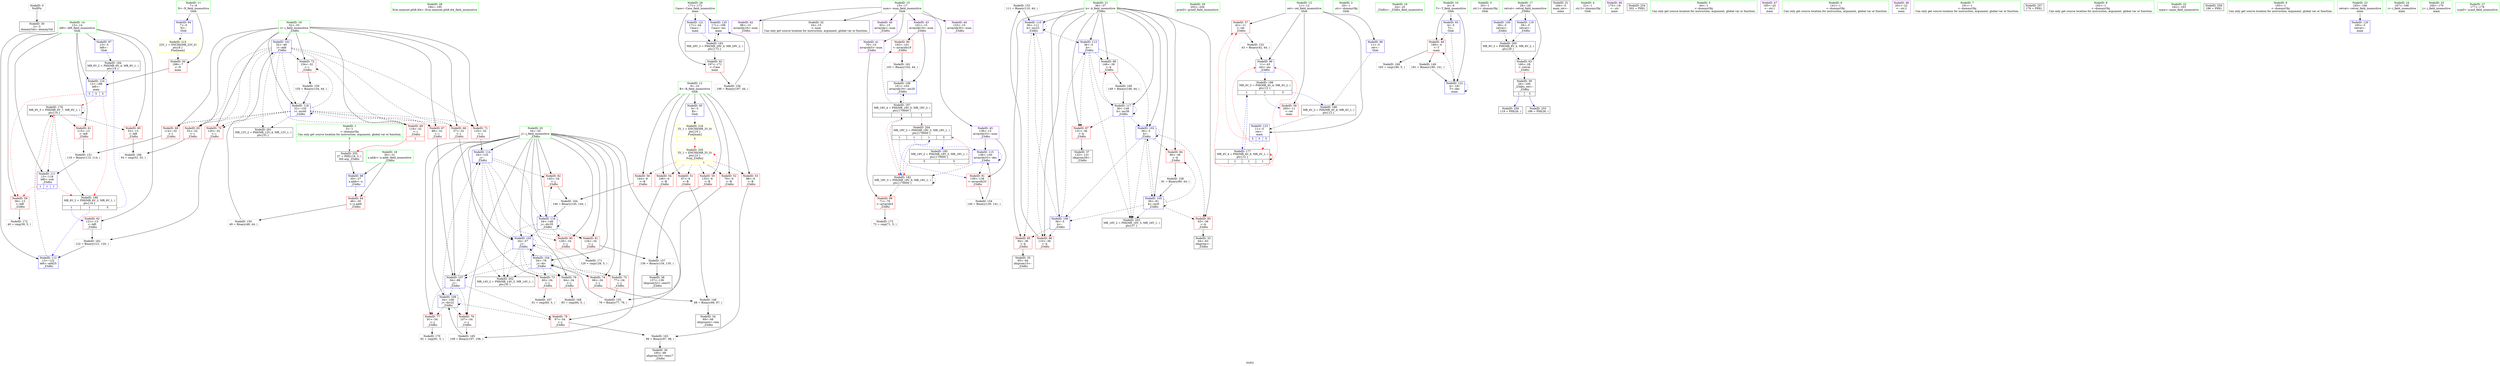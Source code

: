 digraph "SVFG" {
	label="SVFG";

	Node0x56070aef4350 [shape=record,color=grey,label="{NodeID: 0\nNullPtr}"];
	Node0x56070aef4350 -> Node0x56070af11aa0[style=solid];
	Node0x56070af12ad0 [shape=record,color=blue,label="{NodeID: 97\n13\<--5\nleft\<--\nGlob }"];
	Node0x56070af12ad0 -> Node0x56070af25ab0[style=dashed];
	Node0x56070af10c50 [shape=record,color=green,label="{NodeID: 14\n13\<--14\nleft\<--left_field_insensitive\nGlob }"];
	Node0x56070af10c50 -> Node0x56070af142b0[style=solid];
	Node0x56070af10c50 -> Node0x56070af14380[style=solid];
	Node0x56070af10c50 -> Node0x56070af14450[style=solid];
	Node0x56070af10c50 -> Node0x56070af14520[style=solid];
	Node0x56070af10c50 -> Node0x56070af12ad0[style=solid];
	Node0x56070af10c50 -> Node0x56070af17610[style=solid];
	Node0x56070af10c50 -> Node0x56070af176e0[style=solid];
	Node0x56070af10c50 -> Node0x56070af180a0[style=solid];
	Node0x56070af17610 [shape=record,color=blue,label="{NodeID: 111\n13\<--116\nleft\<--sub\n_Z3dfsi\n|{<s0>1|<s1>1|<s2>1}}"];
	Node0x56070af17610:s0 -> Node0x56070af142b0[style=dashed,color=red];
	Node0x56070af17610:s1 -> Node0x56070af23cb0[style=dashed,color=red];
	Node0x56070af17610:s2 -> Node0x56070af2b9d0[style=dashed,color=red];
	Node0x56070af118a0 [shape=record,color=green,label="{NodeID: 28\n194\<--195\nllvm.memset.p0i8.i64\<--llvm.memset.p0i8.i64_field_insensitive\n}"];
	Node0x56070af18170 [shape=record,color=blue,label="{NodeID: 125\n171\<--198\nCase\<--inc\nmain\n}"];
	Node0x56070af18170 -> Node0x56070af255b0[style=dashed];
	Node0x56070af124c0 [shape=record,color=purple,label="{NodeID: 42\n96\<--15\narrayidx16\<--num\n_Z3dfsi\n}"];
	Node0x56070af14040 [shape=record,color=red,label="{NodeID: 56\n144\<--9\n\<--B\n_Z3dfsi\n}"];
	Node0x56070af14040 -> Node0x56070af1b7e0[style=solid];
	Node0x56070af1a760 [shape=record,color=grey,label="{NodeID: 153\n111 = Binary(110, 44, )\n}"];
	Node0x56070af1a760 -> Node0x56070af17540[style=solid];
	Node0x56070af14ba0 [shape=record,color=red,label="{NodeID: 70\n120\<--32\n\<--i\n_Z3dfsi\n}"];
	Node0x56070af14ba0 -> Node0x56070af1b4e0[style=solid];
	Node0x56070af1bc60 [shape=record,color=grey,label="{NodeID: 167\n61 = cmp(60, 5, )\n}"];
	Node0x56070af15700 [shape=record,color=red,label="{NodeID: 84\n80\<--36\n\<--k\n_Z3dfsi\n}"];
	Node0x56070af15700 -> Node0x56070af1aee0[style=solid];
	Node0x56070aef33d0 [shape=record,color=green,label="{NodeID: 1\n5\<--1\n\<--dummyObj\nCan only get source location for instruction, argument, global var or function.|{<s0>5}}"];
	Node0x56070aef33d0:s0 -> Node0x56070af3e490[style=solid,color=red];
	Node0x56070af12bd0 [shape=record,color=blue,label="{NodeID: 98\n30\<--27\nx.addr\<--x\n_Z3dfsi\n}"];
	Node0x56070af12bd0 -> Node0x56070af146c0[style=dashed];
	Node0x56070af10d50 [shape=record,color=green,label="{NodeID: 15\n15\<--17\nnum\<--num_field_insensitive\nGlob }"];
	Node0x56070af10d50 -> Node0x56070af11c70[style=solid];
	Node0x56070af10d50 -> Node0x56070af12320[style=solid];
	Node0x56070af10d50 -> Node0x56070af123f0[style=solid];
	Node0x56070af10d50 -> Node0x56070af124c0[style=solid];
	Node0x56070af10d50 -> Node0x56070af12590[style=solid];
	Node0x56070af10d50 -> Node0x56070af12660[style=solid];
	Node0x56070af10d50 -> Node0x56070af12730[style=solid];
	Node0x56070af176e0 [shape=record,color=blue,label="{NodeID: 112\n13\<--122\nleft\<--add25\n_Z3dfsi\n}"];
	Node0x56070af176e0 -> Node0x56070af23cb0[style=dashed];
	Node0x56070af119a0 [shape=record,color=green,label="{NodeID: 29\n203\<--204\nprintf\<--printf_field_insensitive\n}"];
	Node0x56070af12590 [shape=record,color=purple,label="{NodeID: 43\n101\<--15\narrayidx19\<--num\n_Z3dfsi\n}"];
	Node0x56070af12590 -> Node0x56070af15be0[style=solid];
	Node0x56070af12590 -> Node0x56070af173a0[style=solid];
	Node0x56070af14110 [shape=record,color=red,label="{NodeID: 57\n42\<--11\n\<--ret\n_Z3dfsi\n}"];
	Node0x56070af14110 -> Node0x56070af1a5e0[style=solid];
	Node0x56070af1a8e0 [shape=record,color=grey,label="{NodeID: 154\n140 = Binary(139, 141, )\n}"];
	Node0x56070af1a8e0 -> Node0x56070af17950[style=solid];
	Node0x56070af14c70 [shape=record,color=red,label="{NodeID: 71\n125\<--32\n\<--i\n_Z3dfsi\n}"];
	Node0x56070af14c70 -> Node0x56070af17880[style=solid];
	Node0x56070af1bde0 [shape=record,color=grey,label="{NodeID: 168\n85 = cmp(84, 5, )\n}"];
	Node0x56070af157d0 [shape=record,color=red,label="{NodeID: 85\n94\<--36\n\<--k\n_Z3dfsi\n}"];
	Node0x56070af157d0 -> Node0x56070af11f10[style=solid];
	Node0x56070af0fd00 [shape=record,color=green,label="{NodeID: 2\n18\<--1\n.str\<--dummyObj\nGlob }"];
	Node0x56070af250b0 [shape=record,color=black,label="{NodeID: 182\nMR_18V_3 = PHI(MR_18V_9, MR_18V_1, )\npts\{170000 \}\n}"];
	Node0x56070af250b0 -> Node0x56070af15b10[style=dashed];
	Node0x56070af250b0 -> Node0x56070af250b0[style=dashed];
	Node0x56070af250b0 -> Node0x56070af2afd0[style=dashed];
	Node0x56070af250b0 -> Node0x56070af2d2d0[style=dashed];
	Node0x56070af12ca0 [shape=record,color=blue,label="{NodeID: 99\n11\<--43\nret\<--inc\n_Z3dfsi\n}"];
	Node0x56070af12ca0 -> Node0x56070af2b4d0[style=dashed];
	Node0x56070af10e50 [shape=record,color=green,label="{NodeID: 16\n24\<--25\n_Z3dfsi\<--_Z3dfsi_field_insensitive\n}"];
	Node0x56070af177b0 [shape=record,color=blue,label="{NodeID: 113\n36\<--5\nk\<--\n_Z3dfsi\n}"];
	Node0x56070af177b0 -> Node0x56070af15970[style=dashed];
	Node0x56070af177b0 -> Node0x56070af15a40[style=dashed];
	Node0x56070af177b0 -> Node0x56070af12f10[style=dashed];
	Node0x56070af177b0 -> Node0x56070af17af0[style=dashed];
	Node0x56070af177b0 -> Node0x56070af2cdd0[style=dashed];
	Node0x56070af11aa0 [shape=record,color=black,label="{NodeID: 30\n2\<--3\ndummyVal\<--dummyVal\n}"];
	Node0x56070af12660 [shape=record,color=purple,label="{NodeID: 44\n133\<--15\narrayidx30\<--num\n_Z3dfsi\n}"];
	Node0x56070af141e0 [shape=record,color=red,label="{NodeID: 58\n200\<--11\n\<--ret\nmain\n}"];
	Node0x56070af1aa60 [shape=record,color=grey,label="{NodeID: 155\n78 = Binary(77, 76, )\n}"];
	Node0x56070af1aa60 -> Node0x56070af130b0[style=solid];
	Node0x56070af14d40 [shape=record,color=red,label="{NodeID: 72\n154\<--32\n\<--i\n_Z3dfsi\n}"];
	Node0x56070af14d40 -> Node0x56070af1b060[style=solid];
	Node0x56070af1bf60 [shape=record,color=grey,label="{NodeID: 169\n183 = cmp(180, 5, )\n}"];
	Node0x56070af158a0 [shape=record,color=red,label="{NodeID: 86\n110\<--36\n\<--k\n_Z3dfsi\n}"];
	Node0x56070af158a0 -> Node0x56070af1a760[style=solid];
	Node0x56070af0fd90 [shape=record,color=green,label="{NodeID: 3\n20\<--1\n.str.1\<--dummyObj\nGlob }"];
	Node0x56070af255b0 [shape=record,color=black,label="{NodeID: 183\nMR_29V_3 = PHI(MR_29V_4, MR_29V_2, )\npts\{172 \}\n}"];
	Node0x56070af255b0 -> Node0x56070af15d80[style=dashed];
	Node0x56070af255b0 -> Node0x56070af18170[style=dashed];
	Node0x56070af12d70 [shape=record,color=blue,label="{NodeID: 100\n28\<--5\nretval\<--\n_Z3dfsi\n}"];
	Node0x56070af12d70 -> Node0x56070af2bed0[style=dashed];
	Node0x56070af10f50 [shape=record,color=green,label="{NodeID: 17\n28\<--29\nretval\<--retval_field_insensitive\n_Z3dfsi\n}"];
	Node0x56070af10f50 -> Node0x56070af145f0[style=solid];
	Node0x56070af10f50 -> Node0x56070af12d70[style=solid];
	Node0x56070af10f50 -> Node0x56070af17c90[style=solid];
	Node0x56070af2afd0 [shape=record,color=black,label="{NodeID: 197\nMR_18V_4 = PHI(MR_18V_5, MR_18V_3, )\npts\{170000 \}\n|{|<s2>1|<s3>1}}"];
	Node0x56070af2afd0 -> Node0x56070af15be0[style=dashed];
	Node0x56070af2afd0 -> Node0x56070af173a0[style=dashed];
	Node0x56070af2afd0:s2 -> Node0x56070af250b0[style=dashed,color=red];
	Node0x56070af2afd0:s3 -> Node0x56070af2d2d0[style=dashed,color=red];
	Node0x56070af17880 [shape=record,color=blue,label="{NodeID: 114\n34\<--125\nj\<--\n_Z3dfsi\n}"];
	Node0x56070af17880 -> Node0x56070af153c0[style=dashed];
	Node0x56070af17880 -> Node0x56070af15490[style=dashed];
	Node0x56070af17880 -> Node0x56070af15560[style=dashed];
	Node0x56070af17880 -> Node0x56070af12fe0[style=dashed];
	Node0x56070af17880 -> Node0x56070af17a20[style=dashed];
	Node0x56070af17880 -> Node0x56070af2c8d0[style=dashed];
	Node0x56070af11ba0 [shape=record,color=black,label="{NodeID: 31\n164\<--5\nmain_ret\<--\nmain\n}"];
	Node0x56070af12730 [shape=record,color=purple,label="{NodeID: 45\n138\<--15\narrayidx33\<--num\n_Z3dfsi\n}"];
	Node0x56070af12730 -> Node0x56070af15cb0[style=solid];
	Node0x56070af12730 -> Node0x56070af17950[style=solid];
	Node0x56070af142b0 [shape=record,color=red,label="{NodeID: 59\n39\<--13\n\<--left\n_Z3dfsi\n}"];
	Node0x56070af142b0 -> Node0x56070af1c3e0[style=solid];
	Node0x56070af1abe0 [shape=record,color=grey,label="{NodeID: 156\n198 = Binary(197, 44, )\n}"];
	Node0x56070af1abe0 -> Node0x56070af18170[style=solid];
	Node0x56070af14e10 [shape=record,color=red,label="{NodeID: 73\n60\<--34\n\<--j\n_Z3dfsi\n}"];
	Node0x56070af14e10 -> Node0x56070af1bc60[style=solid];
	Node0x56070af3e260 [shape=record,color=black,label="{NodeID: 253\n196 = PHI(26, )\n}"];
	Node0x56070af1c0e0 [shape=record,color=grey,label="{NodeID: 170\n92 = cmp(91, 5, )\n}"];
	Node0x56070af15970 [shape=record,color=red,label="{NodeID: 87\n131\<--36\n\<--k\n_Z3dfsi\n}"];
	Node0x56070af15970 -> Node0x56070af120b0[style=solid];
	Node0x56070af0fe20 [shape=record,color=green,label="{NodeID: 4\n22\<--1\n.str.2\<--dummyObj\nGlob }"];
	Node0x56070af25ab0 [shape=record,color=black,label="{NodeID: 184\nMR_6V_2 = PHI(MR_6V_4, MR_6V_1, )\npts\{14 \}\n}"];
	Node0x56070af25ab0 -> Node0x56070af180a0[style=dashed];
	Node0x56070af12e40 [shape=record,color=blue,label="{NodeID: 101\n32\<--49\ni\<--add\n_Z3dfsi\n}"];
	Node0x56070af12e40 -> Node0x56070af14790[style=dashed];
	Node0x56070af12e40 -> Node0x56070af14860[style=dashed];
	Node0x56070af12e40 -> Node0x56070af14930[style=dashed];
	Node0x56070af12e40 -> Node0x56070af14a00[style=dashed];
	Node0x56070af12e40 -> Node0x56070af14ad0[style=dashed];
	Node0x56070af12e40 -> Node0x56070af14ba0[style=dashed];
	Node0x56070af12e40 -> Node0x56070af14c70[style=dashed];
	Node0x56070af12e40 -> Node0x56070af14d40[style=dashed];
	Node0x56070af12e40 -> Node0x56070af17bc0[style=dashed];
	Node0x56070af12e40 -> Node0x56070af2c3d0[style=dashed];
	Node0x56070af11020 [shape=record,color=green,label="{NodeID: 18\n30\<--31\nx.addr\<--x.addr_field_insensitive\n_Z3dfsi\n}"];
	Node0x56070af11020 -> Node0x56070af146c0[style=solid];
	Node0x56070af11020 -> Node0x56070af12bd0[style=solid];
	Node0x56070af2b4d0 [shape=record,color=black,label="{NodeID: 198\nMR_4V_3 = PHI(MR_4V_4, MR_4V_2, )\npts\{12 \}\n|{<s0>1|<s1>5|<s2>5}}"];
	Node0x56070af2b4d0:s0 -> Node0x56070af237b0[style=dashed,color=blue];
	Node0x56070af2b4d0:s1 -> Node0x56070af141e0[style=dashed,color=blue];
	Node0x56070af2b4d0:s2 -> Node0x56070af264b0[style=dashed,color=blue];
	Node0x56070af17950 [shape=record,color=blue,label="{NodeID: 115\n138\<--140\narrayidx33\<--dec\n_Z3dfsi\n}"];
	Node0x56070af17950 -> Node0x56070af15cb0[style=dashed];
	Node0x56070af17950 -> Node0x56070af17950[style=dashed];
	Node0x56070af17950 -> Node0x56070af250b0[style=dashed];
	Node0x56070af11c70 [shape=record,color=black,label="{NodeID: 32\n16\<--15\n\<--num\nCan only get source location for instruction, argument, global var or function.}"];
	Node0x56070af12800 [shape=record,color=purple,label="{NodeID: 46\n175\<--18\n\<--.str\nmain\n}"];
	Node0x56070af14380 [shape=record,color=red,label="{NodeID: 60\n53\<--13\n\<--left\n_Z3dfsi\n}"];
	Node0x56070af14380 -> Node0x56070af1bae0[style=solid];
	Node0x56070af1ad60 [shape=record,color=grey,label="{NodeID: 157\n136 = Binary(134, 135, )\n}"];
	Node0x56070af1ad60 -> Node0x56070af12180[style=solid];
	Node0x56070af14ee0 [shape=record,color=red,label="{NodeID: 74\n66\<--34\n\<--j\n_Z3dfsi\n}"];
	Node0x56070af14ee0 -> Node0x56070af1a020[style=solid];
	Node0x56070af3e3c0 [shape=record,color=black,label="{NodeID: 254\n202 = PHI()\n}"];
	Node0x56070af1c260 [shape=record,color=grey,label="{NodeID: 171\n129 = cmp(128, 5, )\n}"];
	Node0x56070af15a40 [shape=record,color=red,label="{NodeID: 88\n148\<--36\n\<--k\n_Z3dfsi\n}"];
	Node0x56070af15a40 -> Node0x56070af1b1e0[style=solid];
	Node0x56070af0feb0 [shape=record,color=green,label="{NodeID: 5\n44\<--1\n\<--dummyObj\nCan only get source location for instruction, argument, global var or function.}"];
	Node0x56070af25fb0 [shape=record,color=black,label="{NodeID: 185\nMR_18V_2 = PHI(MR_18V_3, MR_18V_1, )\npts\{170000 \}\n|{<s0>5|<s1>5}}"];
	Node0x56070af25fb0:s0 -> Node0x56070af250b0[style=dashed,color=red];
	Node0x56070af25fb0:s1 -> Node0x56070af2d2d0[style=dashed,color=red];
	Node0x56070af12f10 [shape=record,color=blue,label="{NodeID: 102\n36\<--5\nk\<--\n_Z3dfsi\n}"];
	Node0x56070af12f10 -> Node0x56070af15630[style=dashed];
	Node0x56070af12f10 -> Node0x56070af15700[style=dashed];
	Node0x56070af12f10 -> Node0x56070af12f10[style=dashed];
	Node0x56070af12f10 -> Node0x56070af17130[style=dashed];
	Node0x56070af12f10 -> Node0x56070af17200[style=dashed];
	Node0x56070af12f10 -> Node0x56070af2cdd0[style=dashed];
	Node0x56070af110f0 [shape=record,color=green,label="{NodeID: 19\n32\<--33\ni\<--i_field_insensitive\n_Z3dfsi\n}"];
	Node0x56070af110f0 -> Node0x56070af14790[style=solid];
	Node0x56070af110f0 -> Node0x56070af14860[style=solid];
	Node0x56070af110f0 -> Node0x56070af14930[style=solid];
	Node0x56070af110f0 -> Node0x56070af14a00[style=solid];
	Node0x56070af110f0 -> Node0x56070af14ad0[style=solid];
	Node0x56070af110f0 -> Node0x56070af14ba0[style=solid];
	Node0x56070af110f0 -> Node0x56070af14c70[style=solid];
	Node0x56070af110f0 -> Node0x56070af14d40[style=solid];
	Node0x56070af110f0 -> Node0x56070af12e40[style=solid];
	Node0x56070af110f0 -> Node0x56070af17bc0[style=solid];
	Node0x56070af2b9d0 [shape=record,color=black,label="{NodeID: 199\nMR_6V_2 = PHI(MR_6V_3, MR_6V_1, )\npts\{14 \}\n|{<s0>1|<s1>1|<s2>5}}"];
	Node0x56070af2b9d0:s0 -> Node0x56070af14520[style=dashed,color=blue];
	Node0x56070af2b9d0:s1 -> Node0x56070af176e0[style=dashed,color=blue];
	Node0x56070af2b9d0:s2 -> Node0x56070af25ab0[style=dashed,color=blue];
	Node0x56070af17a20 [shape=record,color=blue,label="{NodeID: 116\n34\<--146\nj\<--div35\n_Z3dfsi\n}"];
	Node0x56070af17a20 -> Node0x56070af153c0[style=dashed];
	Node0x56070af17a20 -> Node0x56070af15490[style=dashed];
	Node0x56070af17a20 -> Node0x56070af15560[style=dashed];
	Node0x56070af17a20 -> Node0x56070af12fe0[style=dashed];
	Node0x56070af17a20 -> Node0x56070af17a20[style=dashed];
	Node0x56070af17a20 -> Node0x56070af2c8d0[style=dashed];
	Node0x56070af11d70 [shape=record,color=black,label="{NodeID: 33\n64\<--63\nidxprom\<--\n_Z3dfsi\n}"];
	Node0x56070af128d0 [shape=record,color=purple,label="{NodeID: 47\n185\<--20\n\<--.str.1\nmain\n}"];
	Node0x56070af14450 [shape=record,color=red,label="{NodeID: 61\n115\<--13\n\<--left\n_Z3dfsi\n}"];
	Node0x56070af14450 -> Node0x56070af1a460[style=solid];
	Node0x56070af1aee0 [shape=record,color=grey,label="{NodeID: 158\n81 = Binary(80, 44, )\n}"];
	Node0x56070af1aee0 -> Node0x56070af17130[style=solid];
	Node0x56070af14fb0 [shape=record,color=red,label="{NodeID: 75\n77\<--34\n\<--j\n_Z3dfsi\n}"];
	Node0x56070af14fb0 -> Node0x56070af1aa60[style=solid];
	Node0x56070af3e490 [shape=record,color=black,label="{NodeID: 255\n27 = PHI(118, 5, )\n0th arg _Z3dfsi }"];
	Node0x56070af3e490 -> Node0x56070af12bd0[style=solid];
	Node0x56070af1c3e0 [shape=record,color=grey,label="{NodeID: 172\n40 = cmp(39, 5, )\n}"];
	Node0x56070af15b10 [shape=record,color=red,label="{NodeID: 89\n71\<--70\n\<--arrayidx5\n_Z3dfsi\n}"];
	Node0x56070af15b10 -> Node0x56070af1c560[style=solid];
	Node0x56070af106f0 [shape=record,color=green,label="{NodeID: 6\n141\<--1\n\<--dummyObj\nCan only get source location for instruction, argument, global var or function.}"];
	Node0x56070af264b0 [shape=record,color=black,label="{NodeID: 186\nMR_4V_2 = PHI(MR_4V_4, MR_4V_1, )\npts\{12 \}\n}"];
	Node0x56070af264b0 -> Node0x56070af17fd0[style=dashed];
	Node0x56070af12fe0 [shape=record,color=blue,label="{NodeID: 103\n34\<--57\nj\<--\n_Z3dfsi\n}"];
	Node0x56070af12fe0 -> Node0x56070af14e10[style=dashed];
	Node0x56070af12fe0 -> Node0x56070af14ee0[style=dashed];
	Node0x56070af12fe0 -> Node0x56070af14fb0[style=dashed];
	Node0x56070af12fe0 -> Node0x56070af15080[style=dashed];
	Node0x56070af12fe0 -> Node0x56070af12fe0[style=dashed];
	Node0x56070af12fe0 -> Node0x56070af130b0[style=dashed];
	Node0x56070af12fe0 -> Node0x56070af172d0[style=dashed];
	Node0x56070af12fe0 -> Node0x56070af2c8d0[style=dashed];
	Node0x56070af111c0 [shape=record,color=green,label="{NodeID: 20\n34\<--35\nj\<--j_field_insensitive\n_Z3dfsi\n}"];
	Node0x56070af111c0 -> Node0x56070af14e10[style=solid];
	Node0x56070af111c0 -> Node0x56070af14ee0[style=solid];
	Node0x56070af111c0 -> Node0x56070af14fb0[style=solid];
	Node0x56070af111c0 -> Node0x56070af15080[style=solid];
	Node0x56070af111c0 -> Node0x56070af15150[style=solid];
	Node0x56070af111c0 -> Node0x56070af15220[style=solid];
	Node0x56070af111c0 -> Node0x56070af152f0[style=solid];
	Node0x56070af111c0 -> Node0x56070af153c0[style=solid];
	Node0x56070af111c0 -> Node0x56070af15490[style=solid];
	Node0x56070af111c0 -> Node0x56070af15560[style=solid];
	Node0x56070af111c0 -> Node0x56070af12fe0[style=solid];
	Node0x56070af111c0 -> Node0x56070af130b0[style=solid];
	Node0x56070af111c0 -> Node0x56070af172d0[style=solid];
	Node0x56070af111c0 -> Node0x56070af17470[style=solid];
	Node0x56070af111c0 -> Node0x56070af17880[style=solid];
	Node0x56070af111c0 -> Node0x56070af17a20[style=solid];
	Node0x56070af2bed0 [shape=record,color=black,label="{NodeID: 200\nMR_8V_3 = PHI(MR_8V_4, MR_8V_2, )\npts\{29 \}\n}"];
	Node0x56070af2bed0 -> Node0x56070af145f0[style=dashed];
	Node0x56070af17af0 [shape=record,color=blue,label="{NodeID: 117\n36\<--149\nk\<--inc36\n_Z3dfsi\n}"];
	Node0x56070af17af0 -> Node0x56070af15970[style=dashed];
	Node0x56070af17af0 -> Node0x56070af15a40[style=dashed];
	Node0x56070af17af0 -> Node0x56070af12f10[style=dashed];
	Node0x56070af17af0 -> Node0x56070af17af0[style=dashed];
	Node0x56070af17af0 -> Node0x56070af2cdd0[style=dashed];
	Node0x56070af11e40 [shape=record,color=black,label="{NodeID: 34\n69\<--68\nidxprom4\<--rem\n_Z3dfsi\n}"];
	Node0x56070af139c0 [shape=record,color=purple,label="{NodeID: 48\n201\<--22\n\<--.str.2\nmain\n}"];
	Node0x56070af14520 [shape=record,color=red,label="{NodeID: 62\n121\<--13\n\<--left\n_Z3dfsi\n}"];
	Node0x56070af14520 -> Node0x56070af1b4e0[style=solid];
	Node0x56070af1b060 [shape=record,color=grey,label="{NodeID: 159\n155 = Binary(154, 44, )\n}"];
	Node0x56070af1b060 -> Node0x56070af17bc0[style=solid];
	Node0x56070af15080 [shape=record,color=red,label="{NodeID: 76\n84\<--34\n\<--j\n_Z3dfsi\n}"];
	Node0x56070af15080 -> Node0x56070af1bde0[style=solid];
	Node0x56070af3ed10 [shape=record,color=black,label="{NodeID: 256\n119 = PHI(26, )\n}"];
	Node0x56070af1c560 [shape=record,color=grey,label="{NodeID: 173\n72 = cmp(71, 5, )\n}"];
	Node0x56070af15be0 [shape=record,color=red,label="{NodeID: 90\n102\<--101\n\<--arrayidx19\n_Z3dfsi\n}"];
	Node0x56070af15be0 -> Node0x56070af1b360[style=solid];
	Node0x56070af10780 [shape=record,color=green,label="{NodeID: 7\n191\<--1\n\<--dummyObj\nCan only get source location for instruction, argument, global var or function.}"];
	Node0x56070af130b0 [shape=record,color=blue,label="{NodeID: 104\n34\<--78\nj\<--div\n_Z3dfsi\n}"];
	Node0x56070af130b0 -> Node0x56070af14e10[style=dashed];
	Node0x56070af130b0 -> Node0x56070af14ee0[style=dashed];
	Node0x56070af130b0 -> Node0x56070af14fb0[style=dashed];
	Node0x56070af130b0 -> Node0x56070af15080[style=dashed];
	Node0x56070af130b0 -> Node0x56070af12fe0[style=dashed];
	Node0x56070af130b0 -> Node0x56070af130b0[style=dashed];
	Node0x56070af130b0 -> Node0x56070af172d0[style=dashed];
	Node0x56070af130b0 -> Node0x56070af2c8d0[style=dashed];
	Node0x56070af11290 [shape=record,color=green,label="{NodeID: 21\n36\<--37\nk\<--k_field_insensitive\n_Z3dfsi\n}"];
	Node0x56070af11290 -> Node0x56070af15630[style=solid];
	Node0x56070af11290 -> Node0x56070af15700[style=solid];
	Node0x56070af11290 -> Node0x56070af157d0[style=solid];
	Node0x56070af11290 -> Node0x56070af158a0[style=solid];
	Node0x56070af11290 -> Node0x56070af15970[style=solid];
	Node0x56070af11290 -> Node0x56070af15a40[style=solid];
	Node0x56070af11290 -> Node0x56070af12f10[style=solid];
	Node0x56070af11290 -> Node0x56070af17130[style=solid];
	Node0x56070af11290 -> Node0x56070af17200[style=solid];
	Node0x56070af11290 -> Node0x56070af17540[style=solid];
	Node0x56070af11290 -> Node0x56070af177b0[style=solid];
	Node0x56070af11290 -> Node0x56070af17af0[style=solid];
	Node0x56070af2c3d0 [shape=record,color=black,label="{NodeID: 201\nMR_12V_2 = PHI(MR_12V_4, MR_12V_1, )\npts\{33 \}\n}"];
	Node0x56070af17bc0 [shape=record,color=blue,label="{NodeID: 118\n32\<--155\ni\<--inc40\n_Z3dfsi\n}"];
	Node0x56070af17bc0 -> Node0x56070af14790[style=dashed];
	Node0x56070af17bc0 -> Node0x56070af14860[style=dashed];
	Node0x56070af17bc0 -> Node0x56070af14930[style=dashed];
	Node0x56070af17bc0 -> Node0x56070af14a00[style=dashed];
	Node0x56070af17bc0 -> Node0x56070af14ad0[style=dashed];
	Node0x56070af17bc0 -> Node0x56070af14ba0[style=dashed];
	Node0x56070af17bc0 -> Node0x56070af14c70[style=dashed];
	Node0x56070af17bc0 -> Node0x56070af14d40[style=dashed];
	Node0x56070af17bc0 -> Node0x56070af17bc0[style=dashed];
	Node0x56070af17bc0 -> Node0x56070af2c3d0[style=dashed];
	Node0x56070af11f10 [shape=record,color=black,label="{NodeID: 35\n95\<--94\nidxprom15\<--\n_Z3dfsi\n}"];
	Node0x56070af2eb00 [shape=record,color=yellow,style=double,label="{NodeID: 215\n22V_1 = ENCHI(MR_22V_0)\npts\{8 \}\nFun[main]}"];
	Node0x56070af2eb00 -> Node0x56070af13b60[style=dashed];
	Node0x56070af13a90 [shape=record,color=red,label="{NodeID: 49\n180\<--4\n\<--T\nmain\n}"];
	Node0x56070af13a90 -> Node0x56070af1a160[style=solid];
	Node0x56070af13a90 -> Node0x56070af1bf60[style=solid];
	Node0x56070af145f0 [shape=record,color=red,label="{NodeID: 63\n160\<--28\n\<--retval\n_Z3dfsi\n}"];
	Node0x56070af145f0 -> Node0x56070af12250[style=solid];
	Node0x56070af1b1e0 [shape=record,color=grey,label="{NodeID: 160\n149 = Binary(148, 44, )\n}"];
	Node0x56070af1b1e0 -> Node0x56070af17af0[style=solid];
	Node0x56070af15150 [shape=record,color=red,label="{NodeID: 77\n91\<--34\n\<--j\n_Z3dfsi\n}"];
	Node0x56070af15150 -> Node0x56070af1c0e0[style=solid];
	Node0x56070af3eeb0 [shape=record,color=black,label="{NodeID: 257\n176 = PHI()\n}"];
	Node0x56070af15cb0 [shape=record,color=red,label="{NodeID: 91\n139\<--138\n\<--arrayidx33\n_Z3dfsi\n}"];
	Node0x56070af15cb0 -> Node0x56070af1a8e0[style=solid];
	Node0x56070af10810 [shape=record,color=green,label="{NodeID: 8\n192\<--1\n\<--dummyObj\nCan only get source location for instruction, argument, global var or function.}"];
	Node0x56070af17130 [shape=record,color=blue,label="{NodeID: 105\n36\<--81\nk\<--inc9\n_Z3dfsi\n}"];
	Node0x56070af17130 -> Node0x56070af15630[style=dashed];
	Node0x56070af17130 -> Node0x56070af15700[style=dashed];
	Node0x56070af17130 -> Node0x56070af12f10[style=dashed];
	Node0x56070af17130 -> Node0x56070af17130[style=dashed];
	Node0x56070af17130 -> Node0x56070af17200[style=dashed];
	Node0x56070af17130 -> Node0x56070af2cdd0[style=dashed];
	Node0x56070af11360 [shape=record,color=green,label="{NodeID: 22\n162\<--163\nmain\<--main_field_insensitive\n}"];
	Node0x56070af2c8d0 [shape=record,color=black,label="{NodeID: 202\nMR_14V_2 = PHI(MR_14V_3, MR_14V_1, )\npts\{35 \}\n}"];
	Node0x56070af17c90 [shape=record,color=blue,label="{NodeID: 119\n28\<--5\nretval\<--\n_Z3dfsi\n}"];
	Node0x56070af17c90 -> Node0x56070af2bed0[style=dashed];
	Node0x56070af11fe0 [shape=record,color=black,label="{NodeID: 36\n100\<--99\nidxprom18\<--rem17\n_Z3dfsi\n}"];
	Node0x56070af2ebe0 [shape=record,color=yellow,style=double,label="{NodeID: 216\n2V_1 = ENCHI(MR_2V_0)\npts\{10 \}\nFun[main]|{<s0>5}}"];
	Node0x56070af2ebe0:s0 -> Node0x56070af2d7d0[style=dashed,color=red];
	Node0x56070af13b60 [shape=record,color=red,label="{NodeID: 50\n188\<--7\n\<--N\nmain\n}"];
	Node0x56070af13b60 -> Node0x56070af180a0[style=solid];
	Node0x56070af146c0 [shape=record,color=red,label="{NodeID: 64\n48\<--30\n\<--x.addr\n_Z3dfsi\n}"];
	Node0x56070af146c0 -> Node0x56070af1a2e0[style=solid];
	Node0x56070af1b360 [shape=record,color=grey,label="{NodeID: 161\n103 = Binary(102, 44, )\n}"];
	Node0x56070af1b360 -> Node0x56070af173a0[style=solid];
	Node0x56070af15220 [shape=record,color=red,label="{NodeID: 78\n97\<--34\n\<--j\n_Z3dfsi\n}"];
	Node0x56070af15220 -> Node0x56070af1b660[style=solid];
	Node0x56070af3ef80 [shape=record,color=black,label="{NodeID: 258\n186 = PHI()\n}"];
	Node0x56070af15d80 [shape=record,color=red,label="{NodeID: 92\n197\<--171\n\<--Case\nmain\n}"];
	Node0x56070af15d80 -> Node0x56070af1abe0[style=solid];
	Node0x56070af108a0 [shape=record,color=green,label="{NodeID: 9\n193\<--1\n\<--dummyObj\nCan only get source location for instruction, argument, global var or function.}"];
	Node0x56070af17200 [shape=record,color=blue,label="{NodeID: 106\n36\<--5\nk\<--\n_Z3dfsi\n}"];
	Node0x56070af17200 -> Node0x56070af157d0[style=dashed];
	Node0x56070af17200 -> Node0x56070af158a0[style=dashed];
	Node0x56070af17200 -> Node0x56070af17540[style=dashed];
	Node0x56070af17200 -> Node0x56070af177b0[style=dashed];
	Node0x56070af11460 [shape=record,color=green,label="{NodeID: 23\n165\<--166\nretval\<--retval_field_insensitive\nmain\n}"];
	Node0x56070af11460 -> Node0x56070af17d60[style=solid];
	Node0x56070af2cdd0 [shape=record,color=black,label="{NodeID: 203\nMR_16V_2 = PHI(MR_16V_3, MR_16V_1, )\npts\{37 \}\n}"];
	Node0x56070af17d60 [shape=record,color=blue,label="{NodeID: 120\n165\<--5\nretval\<--\nmain\n}"];
	Node0x56070af120b0 [shape=record,color=black,label="{NodeID: 37\n132\<--131\nidxprom29\<--\n_Z3dfsi\n}"];
	Node0x56070af13c30 [shape=record,color=red,label="{NodeID: 51\n67\<--9\n\<--B\n_Z3dfsi\n}"];
	Node0x56070af13c30 -> Node0x56070af1a020[style=solid];
	Node0x56070af1a020 [shape=record,color=grey,label="{NodeID: 148\n68 = Binary(66, 67, )\n}"];
	Node0x56070af1a020 -> Node0x56070af11e40[style=solid];
	Node0x56070af14790 [shape=record,color=red,label="{NodeID: 65\n52\<--32\n\<--i\n_Z3dfsi\n}"];
	Node0x56070af14790 -> Node0x56070af1bae0[style=solid];
	Node0x56070af1b4e0 [shape=record,color=grey,label="{NodeID: 162\n122 = Binary(121, 120, )\n}"];
	Node0x56070af1b4e0 -> Node0x56070af176e0[style=solid];
	Node0x56070af152f0 [shape=record,color=red,label="{NodeID: 79\n107\<--34\n\<--j\n_Z3dfsi\n}"];
	Node0x56070af152f0 -> Node0x56070af1b960[style=solid];
	Node0x56070af15e50 [shape=record,color=blue,label="{NodeID: 93\n4\<--5\nT\<--\nGlob }"];
	Node0x56070af15e50 -> Node0x56070af13a90[style=dashed];
	Node0x56070af15e50 -> Node0x56070af17f00[style=dashed];
	Node0x56070af10930 [shape=record,color=green,label="{NodeID: 10\n4\<--6\nT\<--T_field_insensitive\nGlob }"];
	Node0x56070af10930 -> Node0x56070af13a90[style=solid];
	Node0x56070af10930 -> Node0x56070af15e50[style=solid];
	Node0x56070af10930 -> Node0x56070af17f00[style=solid];
	Node0x56070af172d0 [shape=record,color=blue,label="{NodeID: 107\n34\<--88\nj\<--\n_Z3dfsi\n}"];
	Node0x56070af172d0 -> Node0x56070af15150[style=dashed];
	Node0x56070af172d0 -> Node0x56070af15220[style=dashed];
	Node0x56070af172d0 -> Node0x56070af152f0[style=dashed];
	Node0x56070af172d0 -> Node0x56070af17470[style=dashed];
	Node0x56070af172d0 -> Node0x56070af17880[style=dashed];
	Node0x56070af11530 [shape=record,color=green,label="{NodeID: 24\n167\<--168\ni\<--i_field_insensitive\nmain\n}"];
	Node0x56070af2d2d0 [shape=record,color=black,label="{NodeID: 204\nMR_18V_2 = PHI(MR_18V_3, MR_18V_1, )\npts\{170000 \}\n|{<s0>1|<s1>1|<s2>1|<s3>5}}"];
	Node0x56070af2d2d0:s0 -> Node0x56070af15cb0[style=dashed,color=blue];
	Node0x56070af2d2d0:s1 -> Node0x56070af17950[style=dashed,color=blue];
	Node0x56070af2d2d0:s2 -> Node0x56070af250b0[style=dashed,color=blue];
	Node0x56070af2d2d0:s3 -> Node0x56070af25fb0[style=dashed,color=blue];
	Node0x56070af17e30 [shape=record,color=blue,label="{NodeID: 121\n171\<--44\nCase\<--\nmain\n}"];
	Node0x56070af17e30 -> Node0x56070af255b0[style=dashed];
	Node0x56070af12180 [shape=record,color=black,label="{NodeID: 38\n137\<--136\nidxprom32\<--rem31\n_Z3dfsi\n}"];
	Node0x56070af13d00 [shape=record,color=red,label="{NodeID: 52\n76\<--9\n\<--B\n_Z3dfsi\n}"];
	Node0x56070af13d00 -> Node0x56070af1aa60[style=solid];
	Node0x56070af1a160 [shape=record,color=grey,label="{NodeID: 149\n181 = Binary(180, 141, )\n}"];
	Node0x56070af1a160 -> Node0x56070af17f00[style=solid];
	Node0x56070af14860 [shape=record,color=red,label="{NodeID: 66\n57\<--32\n\<--i\n_Z3dfsi\n}"];
	Node0x56070af14860 -> Node0x56070af12fe0[style=solid];
	Node0x56070af1b660 [shape=record,color=grey,label="{NodeID: 163\n99 = Binary(97, 98, )\n}"];
	Node0x56070af1b660 -> Node0x56070af11fe0[style=solid];
	Node0x56070af153c0 [shape=record,color=red,label="{NodeID: 80\n128\<--34\n\<--j\n_Z3dfsi\n}"];
	Node0x56070af153c0 -> Node0x56070af1c260[style=solid];
	Node0x56070af237b0 [shape=record,color=black,label="{NodeID: 177\nMR_4V_4 = PHI(MR_4V_6, MR_4V_1, )\npts\{12 \}\n|{|<s2>1|<s3>1|<s4>1}}"];
	Node0x56070af237b0 -> Node0x56070af237b0[style=dashed];
	Node0x56070af237b0 -> Node0x56070af2b4d0[style=dashed];
	Node0x56070af237b0:s2 -> Node0x56070af14110[style=dashed,color=red];
	Node0x56070af237b0:s3 -> Node0x56070af12ca0[style=dashed,color=red];
	Node0x56070af237b0:s4 -> Node0x56070af237b0[style=dashed,color=red];
	Node0x56070af15f50 [shape=record,color=blue,label="{NodeID: 94\n7\<--5\nN\<--\nGlob }"];
	Node0x56070af15f50 -> Node0x56070af2eb00[style=dashed];
	Node0x56070af109c0 [shape=record,color=green,label="{NodeID: 11\n7\<--8\nN\<--N_field_insensitive\nGlob }"];
	Node0x56070af109c0 -> Node0x56070af13b60[style=solid];
	Node0x56070af109c0 -> Node0x56070af15f50[style=solid];
	Node0x56070af173a0 [shape=record,color=blue,label="{NodeID: 108\n101\<--103\narrayidx19\<--inc20\n_Z3dfsi\n}"];
	Node0x56070af173a0 -> Node0x56070af2afd0[style=dashed];
	Node0x56070af11600 [shape=record,color=green,label="{NodeID: 25\n169\<--170\nj\<--j_field_insensitive\nmain\n}"];
	Node0x56070af2d7d0 [shape=record,color=yellow,style=double,label="{NodeID: 205\n2V_1 = ENCHI(MR_2V_0)\npts\{10 \}\nFun[_Z3dfsi]|{|<s6>1}}"];
	Node0x56070af2d7d0 -> Node0x56070af13c30[style=dashed];
	Node0x56070af2d7d0 -> Node0x56070af13d00[style=dashed];
	Node0x56070af2d7d0 -> Node0x56070af13dd0[style=dashed];
	Node0x56070af2d7d0 -> Node0x56070af13ea0[style=dashed];
	Node0x56070af2d7d0 -> Node0x56070af13f70[style=dashed];
	Node0x56070af2d7d0 -> Node0x56070af14040[style=dashed];
	Node0x56070af2d7d0:s6 -> Node0x56070af2d7d0[style=dashed,color=red];
	Node0x56070af17f00 [shape=record,color=blue,label="{NodeID: 122\n4\<--181\nT\<--dec\nmain\n}"];
	Node0x56070af17f00 -> Node0x56070af13a90[style=dashed];
	Node0x56070af17f00 -> Node0x56070af17f00[style=dashed];
	Node0x56070af12250 [shape=record,color=black,label="{NodeID: 39\n26\<--160\n_Z3dfsi_ret\<--\n_Z3dfsi\n|{<s0>1|<s1>5}}"];
	Node0x56070af12250:s0 -> Node0x56070af3ed10[style=solid,color=blue];
	Node0x56070af12250:s1 -> Node0x56070af3e260[style=solid,color=blue];
	Node0x56070af13dd0 [shape=record,color=red,label="{NodeID: 53\n98\<--9\n\<--B\n_Z3dfsi\n}"];
	Node0x56070af13dd0 -> Node0x56070af1b660[style=solid];
	Node0x56070af1a2e0 [shape=record,color=grey,label="{NodeID: 150\n49 = Binary(48, 44, )\n}"];
	Node0x56070af1a2e0 -> Node0x56070af12e40[style=solid];
	Node0x56070af14930 [shape=record,color=red,label="{NodeID: 67\n88\<--32\n\<--i\n_Z3dfsi\n}"];
	Node0x56070af14930 -> Node0x56070af172d0[style=solid];
	Node0x56070af1b7e0 [shape=record,color=grey,label="{NodeID: 164\n146 = Binary(145, 144, )\n}"];
	Node0x56070af1b7e0 -> Node0x56070af17a20[style=solid];
	Node0x56070af15490 [shape=record,color=red,label="{NodeID: 81\n134\<--34\n\<--j\n_Z3dfsi\n}"];
	Node0x56070af15490 -> Node0x56070af1ad60[style=solid];
	Node0x56070af23cb0 [shape=record,color=black,label="{NodeID: 178\nMR_6V_3 = PHI(MR_6V_7, MR_6V_1, )\npts\{14 \}\n}"];
	Node0x56070af23cb0 -> Node0x56070af14380[style=dashed];
	Node0x56070af23cb0 -> Node0x56070af14450[style=dashed];
	Node0x56070af23cb0 -> Node0x56070af17610[style=dashed];
	Node0x56070af23cb0 -> Node0x56070af23cb0[style=dashed];
	Node0x56070af23cb0 -> Node0x56070af2b9d0[style=dashed];
	Node0x56070af16050 [shape=record,color=blue,label="{NodeID: 95\n9\<--5\nB\<--\nGlob }"];
	Node0x56070af16050 -> Node0x56070af2ebe0[style=dashed];
	Node0x56070af10a50 [shape=record,color=green,label="{NodeID: 12\n9\<--10\nB\<--B_field_insensitive\nGlob }"];
	Node0x56070af10a50 -> Node0x56070af13c30[style=solid];
	Node0x56070af10a50 -> Node0x56070af13d00[style=solid];
	Node0x56070af10a50 -> Node0x56070af13dd0[style=solid];
	Node0x56070af10a50 -> Node0x56070af13ea0[style=solid];
	Node0x56070af10a50 -> Node0x56070af13f70[style=solid];
	Node0x56070af10a50 -> Node0x56070af14040[style=solid];
	Node0x56070af10a50 -> Node0x56070af16050[style=solid];
	Node0x56070af17470 [shape=record,color=blue,label="{NodeID: 109\n34\<--108\nj\<--div22\n_Z3dfsi\n}"];
	Node0x56070af17470 -> Node0x56070af15150[style=dashed];
	Node0x56070af17470 -> Node0x56070af15220[style=dashed];
	Node0x56070af17470 -> Node0x56070af152f0[style=dashed];
	Node0x56070af17470 -> Node0x56070af17470[style=dashed];
	Node0x56070af17470 -> Node0x56070af17880[style=dashed];
	Node0x56070af116d0 [shape=record,color=green,label="{NodeID: 26\n171\<--172\nCase\<--Case_field_insensitive\nmain\n}"];
	Node0x56070af116d0 -> Node0x56070af15d80[style=solid];
	Node0x56070af116d0 -> Node0x56070af17e30[style=solid];
	Node0x56070af116d0 -> Node0x56070af18170[style=solid];
	Node0x56070af17fd0 [shape=record,color=blue,label="{NodeID: 123\n11\<--5\nret\<--\nmain\n|{<s0>5|<s1>5|<s2>5}}"];
	Node0x56070af17fd0:s0 -> Node0x56070af14110[style=dashed,color=red];
	Node0x56070af17fd0:s1 -> Node0x56070af12ca0[style=dashed,color=red];
	Node0x56070af17fd0:s2 -> Node0x56070af237b0[style=dashed,color=red];
	Node0x56070af12320 [shape=record,color=purple,label="{NodeID: 40\n65\<--15\narrayidx\<--num\n_Z3dfsi\n}"];
	Node0x56070af13ea0 [shape=record,color=red,label="{NodeID: 54\n106\<--9\n\<--B\n_Z3dfsi\n}"];
	Node0x56070af13ea0 -> Node0x56070af1b960[style=solid];
	Node0x56070af1a460 [shape=record,color=grey,label="{NodeID: 151\n116 = Binary(115, 114, )\n}"];
	Node0x56070af1a460 -> Node0x56070af17610[style=solid];
	Node0x56070af14a00 [shape=record,color=red,label="{NodeID: 68\n114\<--32\n\<--i\n_Z3dfsi\n}"];
	Node0x56070af14a00 -> Node0x56070af1a460[style=solid];
	Node0x56070af1b960 [shape=record,color=grey,label="{NodeID: 165\n108 = Binary(107, 106, )\n}"];
	Node0x56070af1b960 -> Node0x56070af17470[style=solid];
	Node0x56070af15560 [shape=record,color=red,label="{NodeID: 82\n145\<--34\n\<--j\n_Z3dfsi\n}"];
	Node0x56070af15560 -> Node0x56070af1b7e0[style=solid];
	Node0x56070af129d0 [shape=record,color=blue,label="{NodeID: 96\n11\<--5\nret\<--\nGlob }"];
	Node0x56070af129d0 -> Node0x56070af264b0[style=dashed];
	Node0x56070af10b50 [shape=record,color=green,label="{NodeID: 13\n11\<--12\nret\<--ret_field_insensitive\nGlob }"];
	Node0x56070af10b50 -> Node0x56070af14110[style=solid];
	Node0x56070af10b50 -> Node0x56070af141e0[style=solid];
	Node0x56070af10b50 -> Node0x56070af129d0[style=solid];
	Node0x56070af10b50 -> Node0x56070af12ca0[style=solid];
	Node0x56070af10b50 -> Node0x56070af17fd0[style=solid];
	Node0x56070af17540 [shape=record,color=blue,label="{NodeID: 110\n36\<--111\nk\<--inc23\n_Z3dfsi\n}"];
	Node0x56070af17540 -> Node0x56070af157d0[style=dashed];
	Node0x56070af17540 -> Node0x56070af158a0[style=dashed];
	Node0x56070af17540 -> Node0x56070af17540[style=dashed];
	Node0x56070af17540 -> Node0x56070af177b0[style=dashed];
	Node0x56070af117a0 [shape=record,color=green,label="{NodeID: 27\n177\<--178\nscanf\<--scanf_field_insensitive\n}"];
	Node0x56070af180a0 [shape=record,color=blue,label="{NodeID: 124\n13\<--188\nleft\<--\nmain\n|{<s0>5|<s1>5|<s2>5}}"];
	Node0x56070af180a0:s0 -> Node0x56070af142b0[style=dashed,color=red];
	Node0x56070af180a0:s1 -> Node0x56070af23cb0[style=dashed,color=red];
	Node0x56070af180a0:s2 -> Node0x56070af2b9d0[style=dashed,color=red];
	Node0x56070af123f0 [shape=record,color=purple,label="{NodeID: 41\n70\<--15\narrayidx5\<--num\n_Z3dfsi\n}"];
	Node0x56070af123f0 -> Node0x56070af15b10[style=solid];
	Node0x56070af13f70 [shape=record,color=red,label="{NodeID: 55\n135\<--9\n\<--B\n_Z3dfsi\n}"];
	Node0x56070af13f70 -> Node0x56070af1ad60[style=solid];
	Node0x56070af1a5e0 [shape=record,color=grey,label="{NodeID: 152\n43 = Binary(42, 44, )\n}"];
	Node0x56070af1a5e0 -> Node0x56070af12ca0[style=solid];
	Node0x56070af14ad0 [shape=record,color=red,label="{NodeID: 69\n118\<--32\n\<--i\n_Z3dfsi\n|{<s0>1}}"];
	Node0x56070af14ad0:s0 -> Node0x56070af3e490[style=solid,color=red];
	Node0x56070af1bae0 [shape=record,color=grey,label="{NodeID: 166\n54 = cmp(52, 53, )\n}"];
	Node0x56070af15630 [shape=record,color=red,label="{NodeID: 83\n63\<--36\n\<--k\n_Z3dfsi\n}"];
	Node0x56070af15630 -> Node0x56070af11d70[style=solid];
}
